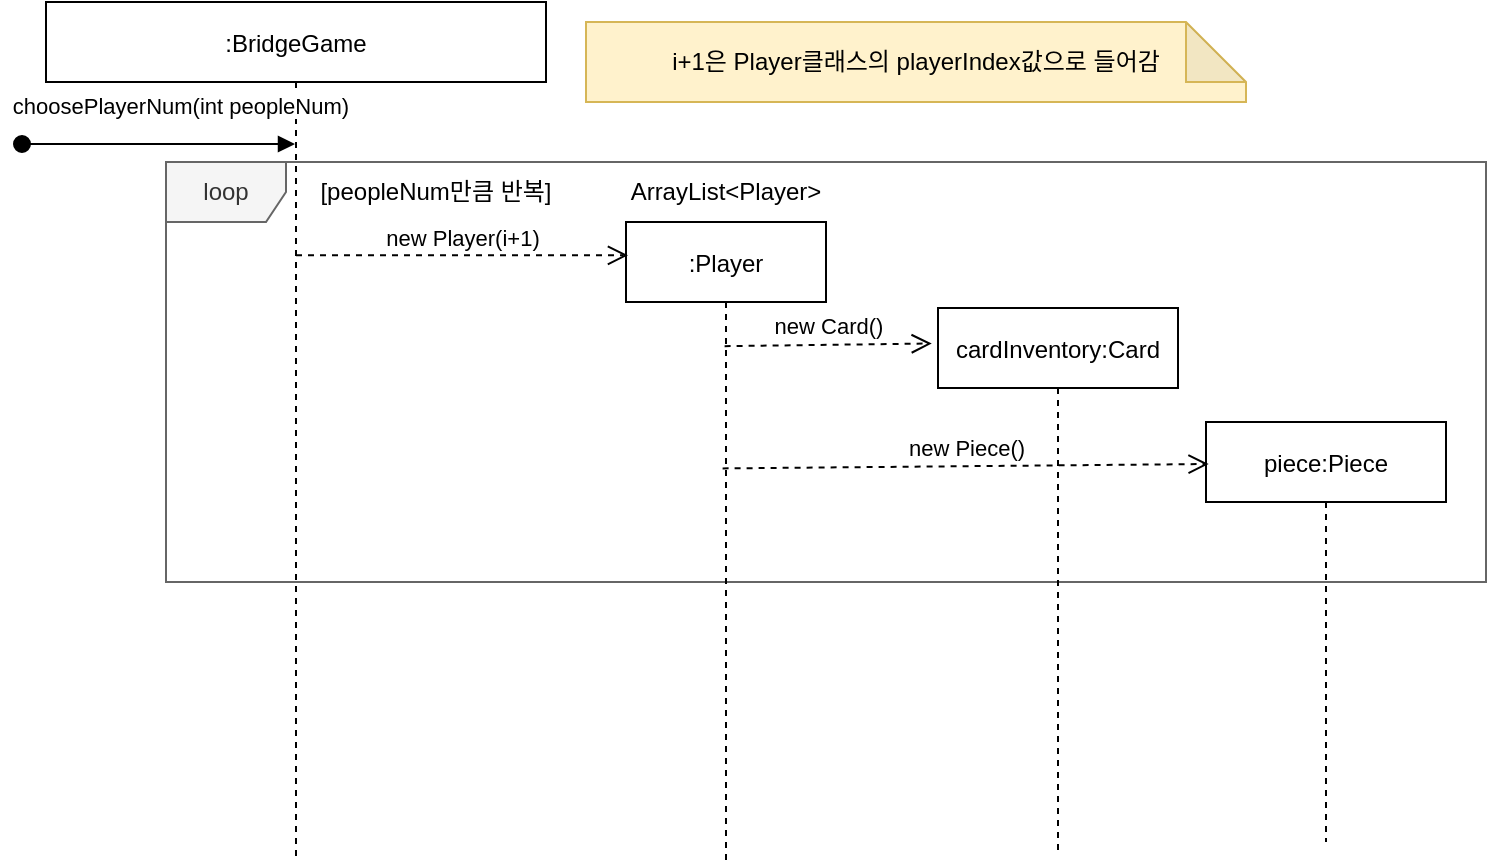 <mxfile version="19.0.0" type="github">
  <diagram id="kgpKYQtTHZ0yAKxKKP6v" name="choosePlayerNum(SequenceDiagram)">
    <mxGraphModel dx="885" dy="1017" grid="1" gridSize="10" guides="1" tooltips="1" connect="1" arrows="1" fold="1" page="1" pageScale="1" pageWidth="850" pageHeight="1100" math="0" shadow="0">
      <root>
        <mxCell id="0" />
        <mxCell id="1" parent="0" />
        <mxCell id="09g5tCrzfpE1xMV-DXQo-2" value="loop" style="shape=umlFrame;whiteSpace=wrap;html=1;fillColor=#f5f5f5;fontColor=#333333;strokeColor=#666666;" parent="1" vertex="1">
          <mxGeometry x="131" y="160" width="660" height="210" as="geometry" />
        </mxCell>
        <mxCell id="3nuBFxr9cyL0pnOWT2aG-1" value=":BridgeGame" style="shape=umlLifeline;perimeter=lifelinePerimeter;container=1;collapsible=0;recursiveResize=0;rounded=0;shadow=0;strokeWidth=1;" parent="1" vertex="1">
          <mxGeometry x="71" y="80" width="250" height="430" as="geometry" />
        </mxCell>
        <mxCell id="3nuBFxr9cyL0pnOWT2aG-3" value="choosePlayerNum(int peopleNum)" style="verticalAlign=bottom;startArrow=oval;endArrow=block;startSize=8;shadow=0;strokeWidth=1;" parent="3nuBFxr9cyL0pnOWT2aG-1" target="3nuBFxr9cyL0pnOWT2aG-1" edge="1">
          <mxGeometry x="0.167" y="10" relative="1" as="geometry">
            <mxPoint x="-12" y="71" as="sourcePoint" />
            <mxPoint x="48" y="71" as="targetPoint" />
            <mxPoint as="offset" />
          </mxGeometry>
        </mxCell>
        <mxCell id="3nuBFxr9cyL0pnOWT2aG-5" value=":Player" style="shape=umlLifeline;perimeter=lifelinePerimeter;container=1;collapsible=0;recursiveResize=0;rounded=0;shadow=0;strokeWidth=1;" parent="1" vertex="1">
          <mxGeometry x="361" y="190" width="100" height="320" as="geometry" />
        </mxCell>
        <mxCell id="09g5tCrzfpE1xMV-DXQo-1" value="new Player(i+1)" style="html=1;verticalAlign=bottom;endArrow=open;dashed=1;endSize=8;rounded=0;entryX=0.01;entryY=0.052;entryDx=0;entryDy=0;entryPerimeter=0;" parent="1" source="3nuBFxr9cyL0pnOWT2aG-1" target="3nuBFxr9cyL0pnOWT2aG-5" edge="1">
          <mxGeometry relative="1" as="geometry">
            <mxPoint x="381" y="260" as="sourcePoint" />
            <mxPoint x="301" y="260" as="targetPoint" />
          </mxGeometry>
        </mxCell>
        <mxCell id="09g5tCrzfpE1xMV-DXQo-4" value="[peopleNum만큼 반복]" style="text;html=1;strokeColor=none;fillColor=none;align=center;verticalAlign=middle;whiteSpace=wrap;rounded=0;" parent="1" vertex="1">
          <mxGeometry x="201" y="160" width="130" height="30" as="geometry" />
        </mxCell>
        <mxCell id="09g5tCrzfpE1xMV-DXQo-5" value="cardInventory:Card" style="shape=umlLifeline;perimeter=lifelinePerimeter;container=1;collapsible=0;recursiveResize=0;rounded=0;shadow=0;strokeWidth=1;" parent="1" vertex="1">
          <mxGeometry x="517" y="233" width="120" height="273" as="geometry" />
        </mxCell>
        <mxCell id="09g5tCrzfpE1xMV-DXQo-6" value="new Card()" style="html=1;verticalAlign=bottom;endArrow=open;dashed=1;endSize=8;rounded=0;entryX=-0.026;entryY=0.065;entryDx=0;entryDy=0;entryPerimeter=0;exitX=0.493;exitY=0.194;exitDx=0;exitDy=0;exitPerimeter=0;" parent="1" source="3nuBFxr9cyL0pnOWT2aG-5" target="09g5tCrzfpE1xMV-DXQo-5" edge="1">
          <mxGeometry relative="1" as="geometry">
            <mxPoint x="410.81" y="352" as="sourcePoint" />
            <mxPoint x="600.5" y="352" as="targetPoint" />
          </mxGeometry>
        </mxCell>
        <mxCell id="09g5tCrzfpE1xMV-DXQo-8" value="i+1은 Player클래스의 playerIndex값으로 들어감" style="shape=note;whiteSpace=wrap;html=1;backgroundOutline=1;darkOpacity=0.05;fillColor=#fff2cc;strokeColor=#d6b656;" parent="1" vertex="1">
          <mxGeometry x="341" y="90" width="330" height="40" as="geometry" />
        </mxCell>
        <mxCell id="QT_C4jonpqY54L6tpPIv-1" value="piece:Piece" style="shape=umlLifeline;perimeter=lifelinePerimeter;container=1;collapsible=0;recursiveResize=0;rounded=0;shadow=0;strokeWidth=1;" parent="1" vertex="1">
          <mxGeometry x="651" y="290" width="120" height="210" as="geometry" />
        </mxCell>
        <mxCell id="QT_C4jonpqY54L6tpPIv-3" value="new Piece()" style="html=1;verticalAlign=bottom;endArrow=open;dashed=1;endSize=8;rounded=0;entryX=0.011;entryY=0.1;entryDx=0;entryDy=0;entryPerimeter=0;exitX=0.483;exitY=0.385;exitDx=0;exitDy=0;exitPerimeter=0;" parent="1" source="3nuBFxr9cyL0pnOWT2aG-5" target="QT_C4jonpqY54L6tpPIv-1" edge="1">
          <mxGeometry relative="1" as="geometry">
            <mxPoint x="411" y="311" as="sourcePoint" />
            <mxPoint x="651" y="308.95" as="targetPoint" />
          </mxGeometry>
        </mxCell>
        <mxCell id="QT_C4jonpqY54L6tpPIv-5" value="ArrayList&amp;lt;Player&amp;gt;" style="text;html=1;strokeColor=none;fillColor=none;align=center;verticalAlign=middle;whiteSpace=wrap;rounded=0;" parent="1" vertex="1">
          <mxGeometry x="381" y="160" width="60" height="30" as="geometry" />
        </mxCell>
      </root>
    </mxGraphModel>
  </diagram>
</mxfile>
